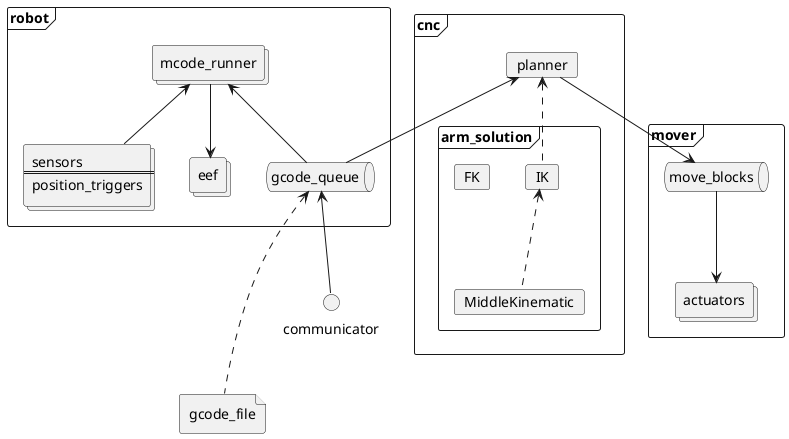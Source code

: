 @startuml robot-deploy

frame robot{
    collections mcode_runner
    collections sensor[
    sensors
    ===
    position_triggers
    ]
    collections eef
    mcode_runner <-- sensor
    mcode_runner --> eef
    queue gcode_queue
}

frame cnc{
    frame arm_solution{
        card IK
        card FK
        card MiddleKinematic
        IK <-[dashed]- MiddleKinematic
    }
    card planner
    planner <-- gcode_queue
    planner <-[dashed]- IK
}
frame mover{
    queue move_blocks
    collections actuators
}
planner --> move_blocks
move_blocks --> actuators

file gcode_file
gcode_queue <-[dashed]-- gcode_file
gcode_queue <-- communicator
mcode_runner <--gcode_queue


@enduml